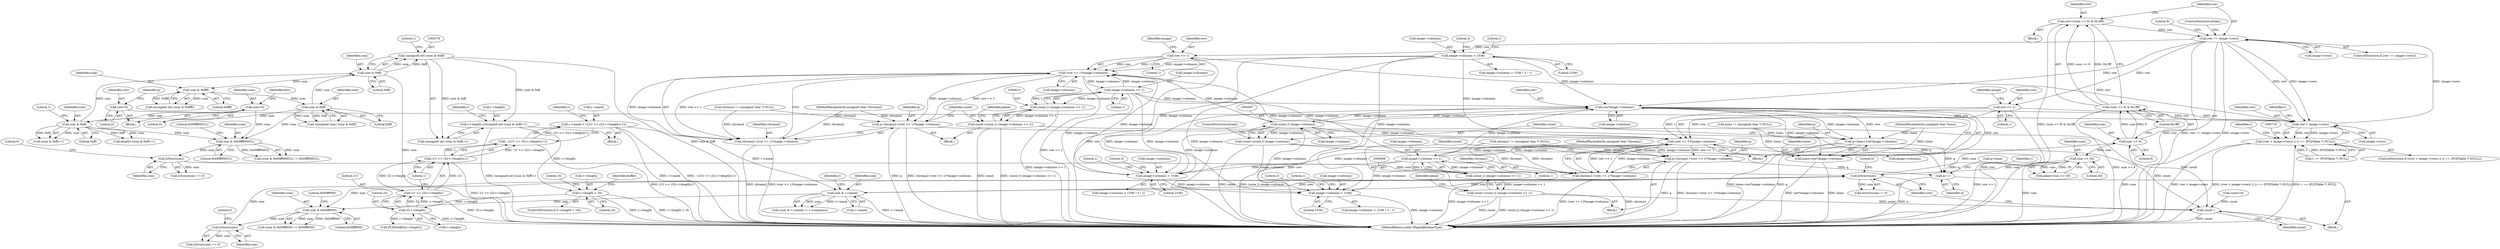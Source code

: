 digraph "0_ImageMagick_1e6a3ace073c9ec9c71e439c111d23c6e66cb6ae@pointer" {
"1000535" [label="(Call,row == image->rows)"];
"1000527" [label="(Call,row=((sum >> 9) & 0x1fff))"];
"1000529" [label="(Call,(sum >> 9) & 0x1fff)"];
"1000530" [label="(Call,sum >> 9)"];
"1000521" [label="(Call,IsSync(sum))"];
"1000497" [label="(Call,IsSync(sum))"];
"1000489" [label="(Call,sum & 0x00fff000UL)"];
"1000297" [label="(Call,sum & 0xff)"];
"1000439" [label="(Call,sum & 0xff)"];
"1000427" [label="(Call,sum & 0xffff)"];
"1000380" [label="(Call,sum & 0xff)"];
"1000242" [label="(Call,sum=0)"];
"1000684" [label="(Call,sum & r->mask)"];
"1000442" [label="(Call,r->mask=(~((1U << (32-r->length))-1)))"];
"1000446" [label="(Call,~((1U << (32-r->length))-1))"];
"1000447" [label="(Call,(1U << (32-r->length))-1)"];
"1000448" [label="(Call,1U << (32-r->length))"];
"1000450" [label="(Call,32-r->length)"];
"1000385" [label="(Call,r->length > 16)"];
"1000373" [label="(Call,r->length=(unsigned int) (sum & 0xff)+1)"];
"1000378" [label="(Call,(unsigned int) (sum & 0xff))"];
"1000545" [label="(Call,sum >> 30)"];
"1000730" [label="(Call,IsSync(sum))"];
"1000722" [label="(Call,sum & 0x00fff000)"];
"1000698" [label="(Call,row > image->rows)"];
"1000604" [label="(Call,row >> 1)"];
"1000535" [label="(Call,row == image->rows)"];
"1000511" [label="(Call,row=0)"];
"1000559" [label="(Call,row*image->columns)"];
"1000589" [label="(Call,image->columns >> 1)"];
"1000578" [label="(Call,(row >> 1)*image->columns)"];
"1000579" [label="(Call,row >> 1)"];
"1000614" [label="(Call,image->columns >> 1)"];
"1000603" [label="(Call,(row >> 1)*image->columns)"];
"1000282" [label="(Call,image->columns > 1536)"];
"1000631" [label="(Call,image->columns > 1536)"];
"1000566" [label="(Call,(ssize_t) image->columns)"];
"1000555" [label="(Call,q=luma+row*image->columns)"];
"1000781" [label="(Call,q++)"];
"1000557" [label="(Call,luma+row*image->columns)"];
"1000564" [label="(Call,count=(ssize_t) image->columns)"];
"1000787" [label="(Call,count--)"];
"1000574" [label="(Call,q=chroma1+(row >> 1)*image->columns)"];
"1000576" [label="(Call,chroma1+(row >> 1)*image->columns)"];
"1000587" [label="(Call,(ssize_t) (image->columns >> 1))"];
"1000585" [label="(Call,count=(ssize_t) (image->columns >> 1))"];
"1000599" [label="(Call,q=chroma2+(row >> 1)*image->columns)"];
"1000601" [label="(Call,chroma2+(row >> 1)*image->columns)"];
"1000612" [label="(Call,(ssize_t) (image->columns >> 1))"];
"1000610" [label="(Call,count=(ssize_t) (image->columns >> 1))"];
"1000796" [label="(Call,image->columns > 1536)"];
"1000697" [label="(Call,(row > image->rows) || (r == (PCDTable *) NULL))"];
"1000381" [label="(Identifier,sum)"];
"1000244" [label="(Literal,0)"];
"1000246" [label="(Identifier,bits)"];
"1000281" [label="(Call,image->columns > 1536 ? 3 : 1)"];
"1000296" [label="(Call,(sum & 0xff)+1)"];
"1000697" [label="(Call,(row > image->rows) || (r == (PCDTable *) NULL))"];
"1000449" [label="(Literal,1U)"];
"1000282" [label="(Call,image->columns > 1536)"];
"1000566" [label="(Call,(ssize_t) image->columns)"];
"1000607" [label="(Call,image->columns)"];
"1000452" [label="(Call,r->length)"];
"1000637" [label="(Literal,1)"];
"1000386" [label="(Call,r->length)"];
"1000300" [label="(Literal,1)"];
"1000447" [label="(Call,(1U << (32-r->length))-1)"];
"1000497" [label="(Call,IsSync(sum))"];
"1000614" [label="(Call,image->columns >> 1)"];
"1000782" [label="(Identifier,q)"];
"1000800" [label="(Literal,1536)"];
"1000571" [label="(ControlStructure,break;)"];
"1000216" [label="(Call,chroma2 != (unsigned char *) NULL)"];
"1000370" [label="(Block,)"];
"1000785" [label="(Identifier,r)"];
"1000439" [label="(Call,sum & 0xff)"];
"1000112" [label="(Block,)"];
"1000513" [label="(Literal,0)"];
"1000378" [label="(Call,(unsigned int) (sum & 0xff))"];
"1000546" [label="(Identifier,sum)"];
"1000297" [label="(Call,sum & 0xff)"];
"1000427" [label="(Call,sum & 0xffff)"];
"1000620" [label="(Identifier,plane)"];
"1000605" [label="(Identifier,row)"];
"1000560" [label="(Identifier,row)"];
"1000690" [label="(Identifier,r)"];
"1000610" [label="(Call,count=(ssize_t) (image->columns >> 1))"];
"1000586" [label="(Identifier,count)"];
"1000392" [label="(Identifier,buffer)"];
"1000576" [label="(Call,chroma1+(row >> 1)*image->columns)"];
"1000488" [label="(Call,(sum & 0x00fff000UL) != 0x00fff000UL)"];
"1000543" [label="(Call,plane=sum >> 30)"];
"1000684" [label="(Call,sum & r->mask)"];
"1000722" [label="(Call,sum & 0x00fff000)"];
"1000615" [label="(Call,image->columns)"];
"1000700" [label="(Call,image->rows)"];
"1000696" [label="(ControlStructure,if ((row > image->rows) || (r == (PCDTable *) NULL)))"];
"1000455" [label="(Literal,1)"];
"1000515" [label="(Identifier,q)"];
"1000385" [label="(Call,r->length > 16)"];
"1000502" [label="(Call,count=0)"];
"1000579" [label="(Call,row >> 1)"];
"1000210" [label="(Call,chroma1 != (unsigned char *) NULL)"];
"1000581" [label="(Literal,1)"];
"1000514" [label="(Call,q=luma)"];
"1000578" [label="(Call,(row >> 1)*image->columns)"];
"1000602" [label="(Identifier,chroma2)"];
"1000555" [label="(Call,q=luma+row*image->columns)"];
"1000699" [label="(Identifier,row)"];
"1000108" [label="(MethodParameterIn,unsigned char *luma)"];
"1000242" [label="(Call,sum=0)"];
"1000729" [label="(Call,IsSync(sum) == 0)"];
"1000520" [label="(Call,IsSync(sum) != 0)"];
"1000491" [label="(Literal,0x00fff000UL)"];
"1000558" [label="(Identifier,luma)"];
"1000787" [label="(Call,count--)"];
"1000783" [label="(Call,PCDGetBits(r->length))"];
"1000512" [label="(Identifier,row)"];
"1000801" [label="(Literal,3)"];
"1000685" [label="(Identifier,sum)"];
"1000442" [label="(Call,r->mask=(~((1U << (32-r->length))-1)))"];
"1000608" [label="(Identifier,image)"];
"1000683" [label="(Call,(sum & r->mask) != r->sequence)"];
"1000557" [label="(Call,luma+row*image->columns)"];
"1000298" [label="(Identifier,sum)"];
"1000532" [label="(Literal,9)"];
"1000542" [label="(Literal,8)"];
"1000450" [label="(Call,32-r->length)"];
"1000721" [label="(Call,(sum & 0x00fff000) != 0x00fff000)"];
"1000575" [label="(Identifier,q)"];
"1000489" [label="(Call,sum & 0x00fff000UL)"];
"1000582" [label="(Call,image->columns)"];
"1000730" [label="(Call,IsSync(sum))"];
"1000739" [label="(Identifier,r)"];
"1000724" [label="(Literal,0x00fff000)"];
"1000725" [label="(Literal,0x00fff000)"];
"1000204" [label="(Call,luma != (unsigned char *) NULL)"];
"1000823" [label="(MethodReturn,static MagickBooleanType)"];
"1000593" [label="(Literal,1)"];
"1000536" [label="(Identifier,row)"];
"1000802" [label="(Literal,1)"];
"1000612" [label="(Call,(ssize_t) (image->columns >> 1))"];
"1000499" [label="(Literal,0)"];
"1000631" [label="(Call,image->columns > 1536)"];
"1000600" [label="(Identifier,q)"];
"1000723" [label="(Identifier,sum)"];
"1000635" [label="(Literal,1536)"];
"1000373" [label="(Call,r->length=(unsigned int) (sum & 0xff)+1)"];
"1000781" [label="(Call,q++)"];
"1000457" [label="(Identifier,r)"];
"1000283" [label="(Call,image->columns)"];
"1000565" [label="(Identifier,count)"];
"1000554" [label="(Block,)"];
"1000583" [label="(Identifier,image)"];
"1000110" [label="(MethodParameterIn,unsigned char *chroma2)"];
"1000537" [label="(Call,image->rows)"];
"1000443" [label="(Call,r->mask)"];
"1000704" [label="(Identifier,r)"];
"1000545" [label="(Call,sum >> 30)"];
"1000387" [label="(Identifier,r)"];
"1000698" [label="(Call,row > image->rows)"];
"1000703" [label="(Call,r == (PCDTable *) NULL)"];
"1000559" [label="(Call,row*image->columns)"];
"1000374" [label="(Call,r->length)"];
"1000598" [label="(Block,)"];
"1000797" [label="(Call,image->columns)"];
"1000630" [label="(Call,image->columns > 1536 ? 3 : 1)"];
"1000383" [label="(Literal,1)"];
"1000496" [label="(Call,IsSync(sum) == 0)"];
"1000577" [label="(Identifier,chroma1)"];
"1000522" [label="(Identifier,sum)"];
"1000382" [label="(Literal,0xff)"];
"1000511" [label="(Call,row=0)"];
"1000530" [label="(Call,sum >> 9)"];
"1000498" [label="(Identifier,sum)"];
"1000580" [label="(Identifier,row)"];
"1000601" [label="(Call,chroma2+(row >> 1)*image->columns)"];
"1000425" [label="(Call,(unsigned int) (sum & 0xffff))"];
"1000731" [label="(Identifier,sum)"];
"1000287" [label="(Literal,3)"];
"1000492" [label="(Literal,0x00fff000UL)"];
"1000564" [label="(Call,count=(ssize_t) image->columns)"];
"1000547" [label="(Literal,30)"];
"1000604" [label="(Call,row >> 1)"];
"1000437" [label="(Call,(unsigned char) (sum & 0xff))"];
"1000585" [label="(Call,count=(ssize_t) (image->columns >> 1))"];
"1000286" [label="(Literal,1536)"];
"1000587" [label="(Call,(ssize_t) (image->columns >> 1))"];
"1000611" [label="(Identifier,count)"];
"1000380" [label="(Call,sum & 0xff)"];
"1000796" [label="(Call,image->columns > 1536)"];
"1000451" [label="(Literal,32)"];
"1000243" [label="(Identifier,sum)"];
"1000490" [label="(Identifier,sum)"];
"1000299" [label="(Literal,0xff)"];
"1000603" [label="(Call,(row >> 1)*image->columns)"];
"1000795" [label="(Call,image->columns > 1536 ? 3 : 1)"];
"1000109" [label="(MethodParameterIn,unsigned char *chroma1)"];
"1000428" [label="(Identifier,sum)"];
"1000533" [label="(Literal,0x1fff)"];
"1000529" [label="(Call,(sum >> 9) & 0x1fff)"];
"1000446" [label="(Call,~((1U << (32-r->length))-1))"];
"1000590" [label="(Call,image->columns)"];
"1000556" [label="(Identifier,q)"];
"1000595" [label="(Identifier,plane)"];
"1000531" [label="(Identifier,sum)"];
"1000384" [label="(ControlStructure,if (r->length > 16))"];
"1000294" [label="(Call,length=(sum & 0xff)+1)"];
"1000618" [label="(Literal,1)"];
"1000534" [label="(ControlStructure,if (row == image->rows))"];
"1000528" [label="(Identifier,row)"];
"1000527" [label="(Call,row=((sum >> 9) & 0x1fff))"];
"1000440" [label="(Identifier,sum)"];
"1000636" [label="(Literal,3)"];
"1000377" [label="(Call,(unsigned int) (sum & 0xff)+1)"];
"1000632" [label="(Call,image->columns)"];
"1000606" [label="(Literal,1)"];
"1000573" [label="(Block,)"];
"1000589" [label="(Call,image->columns >> 1)"];
"1000523" [label="(Literal,0)"];
"1000429" [label="(Literal,0xffff)"];
"1000448" [label="(Call,1U << (32-r->length))"];
"1000574" [label="(Call,q=chroma1+(row >> 1)*image->columns)"];
"1000788" [label="(Identifier,count)"];
"1000540" [label="(ControlStructure,break;)"];
"1000732" [label="(Literal,0)"];
"1000561" [label="(Call,image->columns)"];
"1000524" [label="(Block,)"];
"1000521" [label="(Call,IsSync(sum))"];
"1000535" [label="(Call,row == image->rows)"];
"1000419" [label="(Literal,16)"];
"1000288" [label="(Literal,1)"];
"1000389" [label="(Literal,16)"];
"1000599" [label="(Call,q=chroma2+(row >> 1)*image->columns)"];
"1000686" [label="(Call,r->mask)"];
"1000568" [label="(Call,image->columns)"];
"1000441" [label="(Literal,0xff)"];
"1000518" [label="(Block,)"];
"1000535" -> "1000534"  [label="AST: "];
"1000535" -> "1000537"  [label="CFG: "];
"1000536" -> "1000535"  [label="AST: "];
"1000537" -> "1000535"  [label="AST: "];
"1000540" -> "1000535"  [label="CFG: "];
"1000542" -> "1000535"  [label="CFG: "];
"1000535" -> "1000823"  [label="DDG: row"];
"1000535" -> "1000823"  [label="DDG: row == image->rows"];
"1000535" -> "1000823"  [label="DDG: image->rows"];
"1000527" -> "1000535"  [label="DDG: row"];
"1000698" -> "1000535"  [label="DDG: image->rows"];
"1000535" -> "1000559"  [label="DDG: row"];
"1000535" -> "1000579"  [label="DDG: row"];
"1000535" -> "1000604"  [label="DDG: row"];
"1000535" -> "1000698"  [label="DDG: row"];
"1000535" -> "1000698"  [label="DDG: image->rows"];
"1000527" -> "1000524"  [label="AST: "];
"1000527" -> "1000529"  [label="CFG: "];
"1000528" -> "1000527"  [label="AST: "];
"1000529" -> "1000527"  [label="AST: "];
"1000536" -> "1000527"  [label="CFG: "];
"1000527" -> "1000823"  [label="DDG: (sum >> 9) & 0x1fff"];
"1000529" -> "1000527"  [label="DDG: sum >> 9"];
"1000529" -> "1000527"  [label="DDG: 0x1fff"];
"1000529" -> "1000533"  [label="CFG: "];
"1000530" -> "1000529"  [label="AST: "];
"1000533" -> "1000529"  [label="AST: "];
"1000529" -> "1000823"  [label="DDG: sum >> 9"];
"1000530" -> "1000529"  [label="DDG: sum"];
"1000530" -> "1000529"  [label="DDG: 9"];
"1000530" -> "1000532"  [label="CFG: "];
"1000531" -> "1000530"  [label="AST: "];
"1000532" -> "1000530"  [label="AST: "];
"1000533" -> "1000530"  [label="CFG: "];
"1000530" -> "1000823"  [label="DDG: sum"];
"1000521" -> "1000530"  [label="DDG: sum"];
"1000530" -> "1000545"  [label="DDG: sum"];
"1000521" -> "1000520"  [label="AST: "];
"1000521" -> "1000522"  [label="CFG: "];
"1000522" -> "1000521"  [label="AST: "];
"1000523" -> "1000521"  [label="CFG: "];
"1000521" -> "1000520"  [label="DDG: sum"];
"1000497" -> "1000521"  [label="DDG: sum"];
"1000684" -> "1000521"  [label="DDG: sum"];
"1000545" -> "1000521"  [label="DDG: sum"];
"1000730" -> "1000521"  [label="DDG: sum"];
"1000521" -> "1000684"  [label="DDG: sum"];
"1000521" -> "1000722"  [label="DDG: sum"];
"1000497" -> "1000496"  [label="AST: "];
"1000497" -> "1000498"  [label="CFG: "];
"1000498" -> "1000497"  [label="AST: "];
"1000499" -> "1000497"  [label="CFG: "];
"1000497" -> "1000496"  [label="DDG: sum"];
"1000489" -> "1000497"  [label="DDG: sum"];
"1000489" -> "1000488"  [label="AST: "];
"1000489" -> "1000491"  [label="CFG: "];
"1000490" -> "1000489"  [label="AST: "];
"1000491" -> "1000489"  [label="AST: "];
"1000492" -> "1000489"  [label="CFG: "];
"1000489" -> "1000488"  [label="DDG: sum"];
"1000489" -> "1000488"  [label="DDG: 0x00fff000UL"];
"1000297" -> "1000489"  [label="DDG: sum"];
"1000439" -> "1000489"  [label="DDG: sum"];
"1000242" -> "1000489"  [label="DDG: sum"];
"1000297" -> "1000296"  [label="AST: "];
"1000297" -> "1000299"  [label="CFG: "];
"1000298" -> "1000297"  [label="AST: "];
"1000299" -> "1000297"  [label="AST: "];
"1000300" -> "1000297"  [label="CFG: "];
"1000297" -> "1000294"  [label="DDG: sum"];
"1000297" -> "1000294"  [label="DDG: 0xff"];
"1000297" -> "1000296"  [label="DDG: sum"];
"1000297" -> "1000296"  [label="DDG: 0xff"];
"1000439" -> "1000297"  [label="DDG: sum"];
"1000242" -> "1000297"  [label="DDG: sum"];
"1000297" -> "1000380"  [label="DDG: sum"];
"1000439" -> "1000437"  [label="AST: "];
"1000439" -> "1000441"  [label="CFG: "];
"1000440" -> "1000439"  [label="AST: "];
"1000441" -> "1000439"  [label="AST: "];
"1000437" -> "1000439"  [label="CFG: "];
"1000439" -> "1000380"  [label="DDG: sum"];
"1000439" -> "1000437"  [label="DDG: sum"];
"1000439" -> "1000437"  [label="DDG: 0xff"];
"1000427" -> "1000439"  [label="DDG: sum"];
"1000427" -> "1000425"  [label="AST: "];
"1000427" -> "1000429"  [label="CFG: "];
"1000428" -> "1000427"  [label="AST: "];
"1000429" -> "1000427"  [label="AST: "];
"1000425" -> "1000427"  [label="CFG: "];
"1000427" -> "1000425"  [label="DDG: sum"];
"1000427" -> "1000425"  [label="DDG: 0xffff"];
"1000380" -> "1000427"  [label="DDG: sum"];
"1000380" -> "1000378"  [label="AST: "];
"1000380" -> "1000382"  [label="CFG: "];
"1000381" -> "1000380"  [label="AST: "];
"1000382" -> "1000380"  [label="AST: "];
"1000378" -> "1000380"  [label="CFG: "];
"1000380" -> "1000823"  [label="DDG: sum"];
"1000380" -> "1000378"  [label="DDG: sum"];
"1000380" -> "1000378"  [label="DDG: 0xff"];
"1000242" -> "1000112"  [label="AST: "];
"1000242" -> "1000244"  [label="CFG: "];
"1000243" -> "1000242"  [label="AST: "];
"1000244" -> "1000242"  [label="AST: "];
"1000246" -> "1000242"  [label="CFG: "];
"1000684" -> "1000683"  [label="AST: "];
"1000684" -> "1000686"  [label="CFG: "];
"1000685" -> "1000684"  [label="AST: "];
"1000686" -> "1000684"  [label="AST: "];
"1000690" -> "1000684"  [label="CFG: "];
"1000684" -> "1000823"  [label="DDG: r->mask"];
"1000684" -> "1000683"  [label="DDG: sum"];
"1000684" -> "1000683"  [label="DDG: r->mask"];
"1000442" -> "1000684"  [label="DDG: r->mask"];
"1000684" -> "1000722"  [label="DDG: sum"];
"1000442" -> "1000370"  [label="AST: "];
"1000442" -> "1000446"  [label="CFG: "];
"1000443" -> "1000442"  [label="AST: "];
"1000446" -> "1000442"  [label="AST: "];
"1000457" -> "1000442"  [label="CFG: "];
"1000442" -> "1000823"  [label="DDG: r->mask"];
"1000442" -> "1000823"  [label="DDG: ~((1U << (32-r->length))-1)"];
"1000446" -> "1000442"  [label="DDG: (1U << (32-r->length))-1"];
"1000446" -> "1000447"  [label="CFG: "];
"1000447" -> "1000446"  [label="AST: "];
"1000446" -> "1000823"  [label="DDG: (1U << (32-r->length))-1"];
"1000447" -> "1000446"  [label="DDG: 1U << (32-r->length)"];
"1000447" -> "1000446"  [label="DDG: 1"];
"1000447" -> "1000455"  [label="CFG: "];
"1000448" -> "1000447"  [label="AST: "];
"1000455" -> "1000447"  [label="AST: "];
"1000447" -> "1000823"  [label="DDG: 1U << (32-r->length)"];
"1000448" -> "1000447"  [label="DDG: 1U"];
"1000448" -> "1000447"  [label="DDG: 32-r->length"];
"1000448" -> "1000450"  [label="CFG: "];
"1000449" -> "1000448"  [label="AST: "];
"1000450" -> "1000448"  [label="AST: "];
"1000455" -> "1000448"  [label="CFG: "];
"1000448" -> "1000823"  [label="DDG: 32-r->length"];
"1000450" -> "1000448"  [label="DDG: 32"];
"1000450" -> "1000448"  [label="DDG: r->length"];
"1000450" -> "1000452"  [label="CFG: "];
"1000451" -> "1000450"  [label="AST: "];
"1000452" -> "1000450"  [label="AST: "];
"1000450" -> "1000823"  [label="DDG: r->length"];
"1000385" -> "1000450"  [label="DDG: r->length"];
"1000450" -> "1000783"  [label="DDG: r->length"];
"1000385" -> "1000384"  [label="AST: "];
"1000385" -> "1000389"  [label="CFG: "];
"1000386" -> "1000385"  [label="AST: "];
"1000389" -> "1000385"  [label="AST: "];
"1000392" -> "1000385"  [label="CFG: "];
"1000419" -> "1000385"  [label="CFG: "];
"1000385" -> "1000823"  [label="DDG: r->length"];
"1000385" -> "1000823"  [label="DDG: r->length > 16"];
"1000373" -> "1000385"  [label="DDG: r->length"];
"1000373" -> "1000370"  [label="AST: "];
"1000373" -> "1000377"  [label="CFG: "];
"1000374" -> "1000373"  [label="AST: "];
"1000377" -> "1000373"  [label="AST: "];
"1000387" -> "1000373"  [label="CFG: "];
"1000373" -> "1000823"  [label="DDG: (unsigned int) (sum & 0xff)+1"];
"1000378" -> "1000373"  [label="DDG: sum & 0xff"];
"1000378" -> "1000377"  [label="AST: "];
"1000379" -> "1000378"  [label="AST: "];
"1000383" -> "1000378"  [label="CFG: "];
"1000378" -> "1000823"  [label="DDG: sum & 0xff"];
"1000378" -> "1000377"  [label="DDG: sum & 0xff"];
"1000545" -> "1000543"  [label="AST: "];
"1000545" -> "1000547"  [label="CFG: "];
"1000546" -> "1000545"  [label="AST: "];
"1000547" -> "1000545"  [label="AST: "];
"1000543" -> "1000545"  [label="CFG: "];
"1000545" -> "1000823"  [label="DDG: sum"];
"1000545" -> "1000543"  [label="DDG: sum"];
"1000545" -> "1000543"  [label="DDG: 30"];
"1000730" -> "1000729"  [label="AST: "];
"1000730" -> "1000731"  [label="CFG: "];
"1000731" -> "1000730"  [label="AST: "];
"1000732" -> "1000730"  [label="CFG: "];
"1000730" -> "1000729"  [label="DDG: sum"];
"1000722" -> "1000730"  [label="DDG: sum"];
"1000722" -> "1000721"  [label="AST: "];
"1000722" -> "1000724"  [label="CFG: "];
"1000723" -> "1000722"  [label="AST: "];
"1000724" -> "1000722"  [label="AST: "];
"1000725" -> "1000722"  [label="CFG: "];
"1000722" -> "1000721"  [label="DDG: sum"];
"1000722" -> "1000721"  [label="DDG: 0x00fff000"];
"1000698" -> "1000697"  [label="AST: "];
"1000698" -> "1000700"  [label="CFG: "];
"1000699" -> "1000698"  [label="AST: "];
"1000700" -> "1000698"  [label="AST: "];
"1000704" -> "1000698"  [label="CFG: "];
"1000697" -> "1000698"  [label="CFG: "];
"1000698" -> "1000697"  [label="DDG: row"];
"1000698" -> "1000697"  [label="DDG: image->rows"];
"1000604" -> "1000698"  [label="DDG: row"];
"1000511" -> "1000698"  [label="DDG: row"];
"1000559" -> "1000698"  [label="DDG: row"];
"1000579" -> "1000698"  [label="DDG: row"];
"1000604" -> "1000603"  [label="AST: "];
"1000604" -> "1000606"  [label="CFG: "];
"1000605" -> "1000604"  [label="AST: "];
"1000606" -> "1000604"  [label="AST: "];
"1000608" -> "1000604"  [label="CFG: "];
"1000604" -> "1000823"  [label="DDG: row"];
"1000604" -> "1000603"  [label="DDG: row"];
"1000604" -> "1000603"  [label="DDG: 1"];
"1000511" -> "1000112"  [label="AST: "];
"1000511" -> "1000513"  [label="CFG: "];
"1000512" -> "1000511"  [label="AST: "];
"1000513" -> "1000511"  [label="AST: "];
"1000515" -> "1000511"  [label="CFG: "];
"1000559" -> "1000557"  [label="AST: "];
"1000559" -> "1000561"  [label="CFG: "];
"1000560" -> "1000559"  [label="AST: "];
"1000561" -> "1000559"  [label="AST: "];
"1000557" -> "1000559"  [label="CFG: "];
"1000559" -> "1000823"  [label="DDG: row"];
"1000559" -> "1000555"  [label="DDG: row"];
"1000559" -> "1000555"  [label="DDG: image->columns"];
"1000559" -> "1000557"  [label="DDG: row"];
"1000559" -> "1000557"  [label="DDG: image->columns"];
"1000589" -> "1000559"  [label="DDG: image->columns"];
"1000614" -> "1000559"  [label="DDG: image->columns"];
"1000282" -> "1000559"  [label="DDG: image->columns"];
"1000631" -> "1000559"  [label="DDG: image->columns"];
"1000566" -> "1000559"  [label="DDG: image->columns"];
"1000559" -> "1000566"  [label="DDG: image->columns"];
"1000589" -> "1000587"  [label="AST: "];
"1000589" -> "1000593"  [label="CFG: "];
"1000590" -> "1000589"  [label="AST: "];
"1000593" -> "1000589"  [label="AST: "];
"1000587" -> "1000589"  [label="CFG: "];
"1000589" -> "1000578"  [label="DDG: image->columns"];
"1000589" -> "1000587"  [label="DDG: image->columns"];
"1000589" -> "1000587"  [label="DDG: 1"];
"1000578" -> "1000589"  [label="DDG: image->columns"];
"1000589" -> "1000603"  [label="DDG: image->columns"];
"1000589" -> "1000631"  [label="DDG: image->columns"];
"1000589" -> "1000796"  [label="DDG: image->columns"];
"1000578" -> "1000576"  [label="AST: "];
"1000578" -> "1000582"  [label="CFG: "];
"1000579" -> "1000578"  [label="AST: "];
"1000582" -> "1000578"  [label="AST: "];
"1000576" -> "1000578"  [label="CFG: "];
"1000578" -> "1000823"  [label="DDG: row >> 1"];
"1000578" -> "1000574"  [label="DDG: row >> 1"];
"1000578" -> "1000574"  [label="DDG: image->columns"];
"1000578" -> "1000576"  [label="DDG: row >> 1"];
"1000578" -> "1000576"  [label="DDG: image->columns"];
"1000579" -> "1000578"  [label="DDG: row"];
"1000579" -> "1000578"  [label="DDG: 1"];
"1000614" -> "1000578"  [label="DDG: image->columns"];
"1000282" -> "1000578"  [label="DDG: image->columns"];
"1000631" -> "1000578"  [label="DDG: image->columns"];
"1000566" -> "1000578"  [label="DDG: image->columns"];
"1000579" -> "1000581"  [label="CFG: "];
"1000580" -> "1000579"  [label="AST: "];
"1000581" -> "1000579"  [label="AST: "];
"1000583" -> "1000579"  [label="CFG: "];
"1000579" -> "1000823"  [label="DDG: row"];
"1000614" -> "1000612"  [label="AST: "];
"1000614" -> "1000618"  [label="CFG: "];
"1000615" -> "1000614"  [label="AST: "];
"1000618" -> "1000614"  [label="AST: "];
"1000612" -> "1000614"  [label="CFG: "];
"1000614" -> "1000603"  [label="DDG: image->columns"];
"1000614" -> "1000612"  [label="DDG: image->columns"];
"1000614" -> "1000612"  [label="DDG: 1"];
"1000603" -> "1000614"  [label="DDG: image->columns"];
"1000614" -> "1000631"  [label="DDG: image->columns"];
"1000614" -> "1000796"  [label="DDG: image->columns"];
"1000603" -> "1000601"  [label="AST: "];
"1000603" -> "1000607"  [label="CFG: "];
"1000607" -> "1000603"  [label="AST: "];
"1000601" -> "1000603"  [label="CFG: "];
"1000603" -> "1000823"  [label="DDG: row >> 1"];
"1000603" -> "1000599"  [label="DDG: row >> 1"];
"1000603" -> "1000599"  [label="DDG: image->columns"];
"1000603" -> "1000601"  [label="DDG: row >> 1"];
"1000603" -> "1000601"  [label="DDG: image->columns"];
"1000282" -> "1000603"  [label="DDG: image->columns"];
"1000631" -> "1000603"  [label="DDG: image->columns"];
"1000566" -> "1000603"  [label="DDG: image->columns"];
"1000282" -> "1000281"  [label="AST: "];
"1000282" -> "1000286"  [label="CFG: "];
"1000283" -> "1000282"  [label="AST: "];
"1000286" -> "1000282"  [label="AST: "];
"1000287" -> "1000282"  [label="CFG: "];
"1000288" -> "1000282"  [label="CFG: "];
"1000282" -> "1000823"  [label="DDG: image->columns"];
"1000282" -> "1000631"  [label="DDG: image->columns"];
"1000282" -> "1000796"  [label="DDG: image->columns"];
"1000631" -> "1000630"  [label="AST: "];
"1000631" -> "1000635"  [label="CFG: "];
"1000632" -> "1000631"  [label="AST: "];
"1000635" -> "1000631"  [label="AST: "];
"1000636" -> "1000631"  [label="CFG: "];
"1000637" -> "1000631"  [label="CFG: "];
"1000566" -> "1000631"  [label="DDG: image->columns"];
"1000631" -> "1000796"  [label="DDG: image->columns"];
"1000566" -> "1000564"  [label="AST: "];
"1000566" -> "1000568"  [label="CFG: "];
"1000567" -> "1000566"  [label="AST: "];
"1000568" -> "1000566"  [label="AST: "];
"1000564" -> "1000566"  [label="CFG: "];
"1000566" -> "1000564"  [label="DDG: image->columns"];
"1000566" -> "1000796"  [label="DDG: image->columns"];
"1000555" -> "1000554"  [label="AST: "];
"1000555" -> "1000557"  [label="CFG: "];
"1000556" -> "1000555"  [label="AST: "];
"1000557" -> "1000555"  [label="AST: "];
"1000565" -> "1000555"  [label="CFG: "];
"1000555" -> "1000823"  [label="DDG: luma+row*image->columns"];
"1000555" -> "1000823"  [label="DDG: q"];
"1000108" -> "1000555"  [label="DDG: luma"];
"1000204" -> "1000555"  [label="DDG: luma"];
"1000555" -> "1000781"  [label="DDG: q"];
"1000781" -> "1000518"  [label="AST: "];
"1000781" -> "1000782"  [label="CFG: "];
"1000782" -> "1000781"  [label="AST: "];
"1000785" -> "1000781"  [label="CFG: "];
"1000781" -> "1000823"  [label="DDG: q"];
"1000574" -> "1000781"  [label="DDG: q"];
"1000599" -> "1000781"  [label="DDG: q"];
"1000514" -> "1000781"  [label="DDG: q"];
"1000558" -> "1000557"  [label="AST: "];
"1000557" -> "1000823"  [label="DDG: luma"];
"1000557" -> "1000823"  [label="DDG: row*image->columns"];
"1000108" -> "1000557"  [label="DDG: luma"];
"1000204" -> "1000557"  [label="DDG: luma"];
"1000564" -> "1000554"  [label="AST: "];
"1000565" -> "1000564"  [label="AST: "];
"1000571" -> "1000564"  [label="CFG: "];
"1000564" -> "1000823"  [label="DDG: (ssize_t) image->columns"];
"1000564" -> "1000823"  [label="DDG: count"];
"1000564" -> "1000787"  [label="DDG: count"];
"1000787" -> "1000518"  [label="AST: "];
"1000787" -> "1000788"  [label="CFG: "];
"1000788" -> "1000787"  [label="AST: "];
"1000522" -> "1000787"  [label="CFG: "];
"1000787" -> "1000823"  [label="DDG: count"];
"1000502" -> "1000787"  [label="DDG: count"];
"1000610" -> "1000787"  [label="DDG: count"];
"1000585" -> "1000787"  [label="DDG: count"];
"1000574" -> "1000573"  [label="AST: "];
"1000574" -> "1000576"  [label="CFG: "];
"1000575" -> "1000574"  [label="AST: "];
"1000576" -> "1000574"  [label="AST: "];
"1000586" -> "1000574"  [label="CFG: "];
"1000574" -> "1000823"  [label="DDG: q"];
"1000574" -> "1000823"  [label="DDG: chroma1+(row >> 1)*image->columns"];
"1000210" -> "1000574"  [label="DDG: chroma1"];
"1000109" -> "1000574"  [label="DDG: chroma1"];
"1000577" -> "1000576"  [label="AST: "];
"1000576" -> "1000823"  [label="DDG: chroma1"];
"1000576" -> "1000823"  [label="DDG: (row >> 1)*image->columns"];
"1000210" -> "1000576"  [label="DDG: chroma1"];
"1000109" -> "1000576"  [label="DDG: chroma1"];
"1000587" -> "1000585"  [label="AST: "];
"1000588" -> "1000587"  [label="AST: "];
"1000585" -> "1000587"  [label="CFG: "];
"1000587" -> "1000823"  [label="DDG: image->columns >> 1"];
"1000587" -> "1000585"  [label="DDG: image->columns >> 1"];
"1000585" -> "1000573"  [label="AST: "];
"1000586" -> "1000585"  [label="AST: "];
"1000595" -> "1000585"  [label="CFG: "];
"1000585" -> "1000823"  [label="DDG: count"];
"1000585" -> "1000823"  [label="DDG: (ssize_t) (image->columns >> 1)"];
"1000599" -> "1000598"  [label="AST: "];
"1000599" -> "1000601"  [label="CFG: "];
"1000600" -> "1000599"  [label="AST: "];
"1000601" -> "1000599"  [label="AST: "];
"1000611" -> "1000599"  [label="CFG: "];
"1000599" -> "1000823"  [label="DDG: q"];
"1000599" -> "1000823"  [label="DDG: chroma2+(row >> 1)*image->columns"];
"1000216" -> "1000599"  [label="DDG: chroma2"];
"1000110" -> "1000599"  [label="DDG: chroma2"];
"1000602" -> "1000601"  [label="AST: "];
"1000601" -> "1000823"  [label="DDG: chroma2"];
"1000601" -> "1000823"  [label="DDG: (row >> 1)*image->columns"];
"1000216" -> "1000601"  [label="DDG: chroma2"];
"1000110" -> "1000601"  [label="DDG: chroma2"];
"1000612" -> "1000610"  [label="AST: "];
"1000613" -> "1000612"  [label="AST: "];
"1000610" -> "1000612"  [label="CFG: "];
"1000612" -> "1000823"  [label="DDG: image->columns >> 1"];
"1000612" -> "1000610"  [label="DDG: image->columns >> 1"];
"1000610" -> "1000598"  [label="AST: "];
"1000611" -> "1000610"  [label="AST: "];
"1000620" -> "1000610"  [label="CFG: "];
"1000610" -> "1000823"  [label="DDG: count"];
"1000610" -> "1000823"  [label="DDG: (ssize_t) (image->columns >> 1)"];
"1000796" -> "1000795"  [label="AST: "];
"1000796" -> "1000800"  [label="CFG: "];
"1000797" -> "1000796"  [label="AST: "];
"1000800" -> "1000796"  [label="AST: "];
"1000801" -> "1000796"  [label="CFG: "];
"1000802" -> "1000796"  [label="CFG: "];
"1000796" -> "1000823"  [label="DDG: image->columns"];
"1000697" -> "1000696"  [label="AST: "];
"1000697" -> "1000703"  [label="CFG: "];
"1000703" -> "1000697"  [label="AST: "];
"1000710" -> "1000697"  [label="CFG: "];
"1000739" -> "1000697"  [label="CFG: "];
"1000697" -> "1000823"  [label="DDG: (row > image->rows) || (r == (PCDTable *) NULL)"];
"1000697" -> "1000823"  [label="DDG: r == (PCDTable *) NULL"];
"1000697" -> "1000823"  [label="DDG: row > image->rows"];
"1000703" -> "1000697"  [label="DDG: r"];
"1000703" -> "1000697"  [label="DDG: (PCDTable *) NULL"];
}
